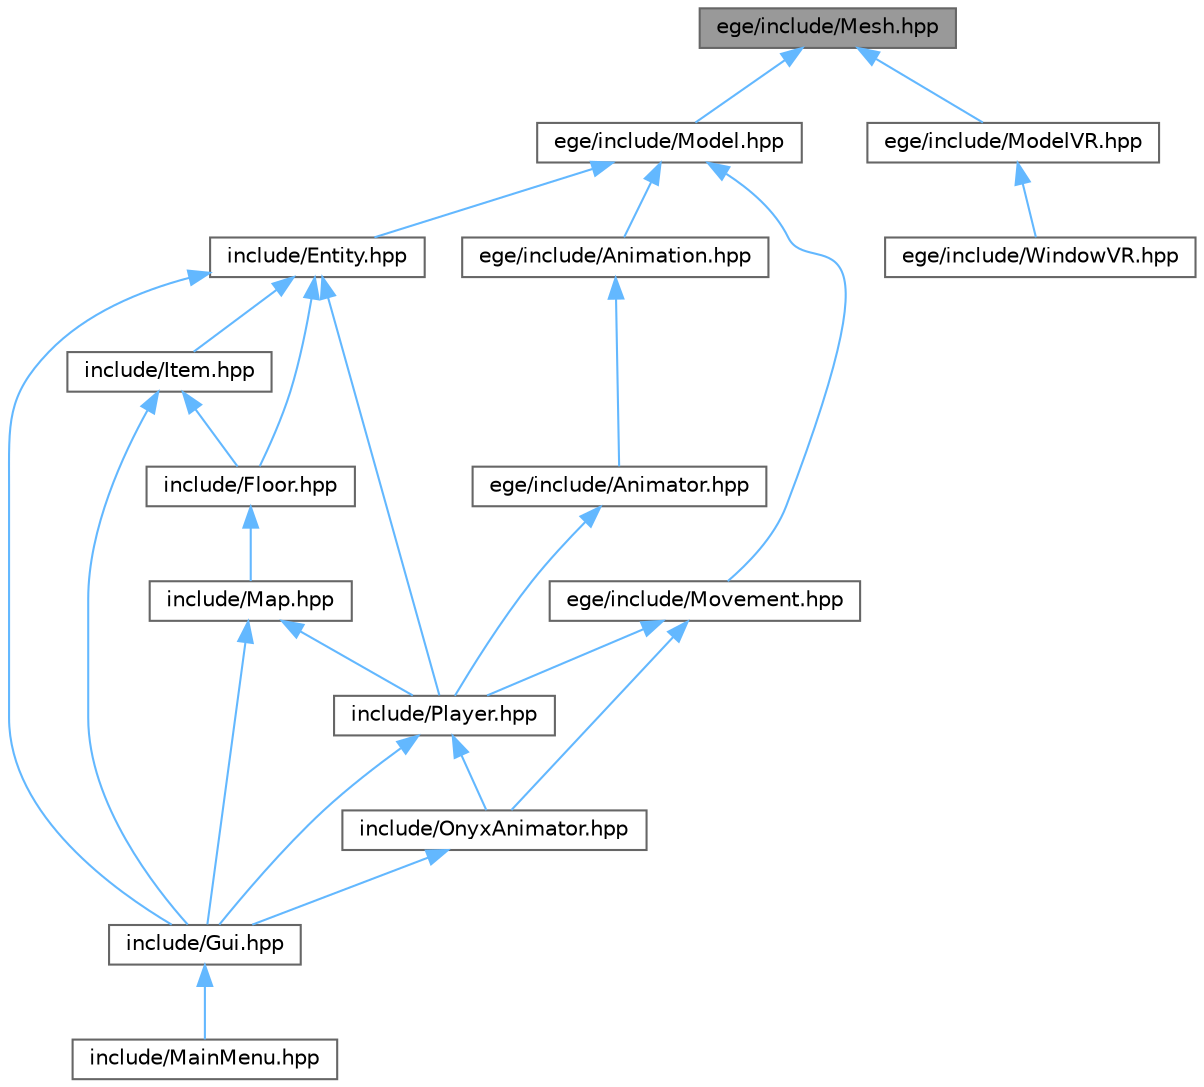 digraph "ege/include/Mesh.hpp"
{
 // LATEX_PDF_SIZE
  bgcolor="transparent";
  edge [fontname=Helvetica,fontsize=10,labelfontname=Helvetica,labelfontsize=10];
  node [fontname=Helvetica,fontsize=10,shape=box,height=0.2,width=0.4];
  Node1 [id="Node000001",label="ege/include/Mesh.hpp",height=0.2,width=0.4,color="gray40", fillcolor="grey60", style="filled", fontcolor="black",tooltip="File containing the Mesh class and its related functions."];
  Node1 -> Node2 [id="edge1_Node000001_Node000002",dir="back",color="steelblue1",style="solid",tooltip=" "];
  Node2 [id="Node000002",label="ege/include/Model.hpp",height=0.2,width=0.4,color="grey40", fillcolor="white", style="filled",URL="$Model_8hpp.html",tooltip="File containing the Model class and its related functions."];
  Node2 -> Node3 [id="edge2_Node000002_Node000003",dir="back",color="steelblue1",style="solid",tooltip=" "];
  Node3 [id="Node000003",label="ege/include/Animation.hpp",height=0.2,width=0.4,color="grey40", fillcolor="white", style="filled",URL="$Animation_8hpp.html",tooltip=" "];
  Node3 -> Node4 [id="edge3_Node000003_Node000004",dir="back",color="steelblue1",style="solid",tooltip=" "];
  Node4 [id="Node000004",label="ege/include/Animator.hpp",height=0.2,width=0.4,color="grey40", fillcolor="white", style="filled",URL="$Animator_8hpp.html",tooltip=" "];
  Node4 -> Node5 [id="edge4_Node000004_Node000005",dir="back",color="steelblue1",style="solid",tooltip=" "];
  Node5 [id="Node000005",label="include/Player.hpp",height=0.2,width=0.4,color="grey40", fillcolor="white", style="filled",URL="$Player_8hpp.html",tooltip=" "];
  Node5 -> Node6 [id="edge5_Node000005_Node000006",dir="back",color="steelblue1",style="solid",tooltip=" "];
  Node6 [id="Node000006",label="include/Gui.hpp",height=0.2,width=0.4,color="grey40", fillcolor="white", style="filled",URL="$Gui_8hpp.html",tooltip="Contains the declaration of the Gui class."];
  Node6 -> Node7 [id="edge6_Node000006_Node000007",dir="back",color="steelblue1",style="solid",tooltip=" "];
  Node7 [id="Node000007",label="include/MainMenu.hpp",height=0.2,width=0.4,color="grey40", fillcolor="white", style="filled",URL="$MainMenu_8hpp.html",tooltip=" "];
  Node5 -> Node8 [id="edge7_Node000005_Node000008",dir="back",color="steelblue1",style="solid",tooltip=" "];
  Node8 [id="Node000008",label="include/OnyxAnimator.hpp",height=0.2,width=0.4,color="grey40", fillcolor="white", style="filled",URL="$OnyxAnimator_8hpp.html",tooltip=" "];
  Node8 -> Node6 [id="edge8_Node000008_Node000006",dir="back",color="steelblue1",style="solid",tooltip=" "];
  Node2 -> Node9 [id="edge9_Node000002_Node000009",dir="back",color="steelblue1",style="solid",tooltip=" "];
  Node9 [id="Node000009",label="ege/include/Movement.hpp",height=0.2,width=0.4,color="grey40", fillcolor="white", style="filled",URL="$Movement_8hpp.html",tooltip=" "];
  Node9 -> Node8 [id="edge10_Node000009_Node000008",dir="back",color="steelblue1",style="solid",tooltip=" "];
  Node9 -> Node5 [id="edge11_Node000009_Node000005",dir="back",color="steelblue1",style="solid",tooltip=" "];
  Node2 -> Node10 [id="edge12_Node000002_Node000010",dir="back",color="steelblue1",style="solid",tooltip=" "];
  Node10 [id="Node000010",label="include/Entity.hpp",height=0.2,width=0.4,color="grey40", fillcolor="white", style="filled",URL="$Entity_8hpp.html",tooltip=" "];
  Node10 -> Node11 [id="edge13_Node000010_Node000011",dir="back",color="steelblue1",style="solid",tooltip=" "];
  Node11 [id="Node000011",label="include/Floor.hpp",height=0.2,width=0.4,color="grey40", fillcolor="white", style="filled",URL="$Floor_8hpp.html",tooltip=" "];
  Node11 -> Node12 [id="edge14_Node000011_Node000012",dir="back",color="steelblue1",style="solid",tooltip=" "];
  Node12 [id="Node000012",label="include/Map.hpp",height=0.2,width=0.4,color="grey40", fillcolor="white", style="filled",URL="$Map_8hpp.html",tooltip=" "];
  Node12 -> Node6 [id="edge15_Node000012_Node000006",dir="back",color="steelblue1",style="solid",tooltip=" "];
  Node12 -> Node5 [id="edge16_Node000012_Node000005",dir="back",color="steelblue1",style="solid",tooltip=" "];
  Node10 -> Node6 [id="edge17_Node000010_Node000006",dir="back",color="steelblue1",style="solid",tooltip=" "];
  Node10 -> Node13 [id="edge18_Node000010_Node000013",dir="back",color="steelblue1",style="solid",tooltip=" "];
  Node13 [id="Node000013",label="include/Item.hpp",height=0.2,width=0.4,color="grey40", fillcolor="white", style="filled",URL="$include_2Item_8hpp.html",tooltip=" "];
  Node13 -> Node11 [id="edge19_Node000013_Node000011",dir="back",color="steelblue1",style="solid",tooltip=" "];
  Node13 -> Node6 [id="edge20_Node000013_Node000006",dir="back",color="steelblue1",style="solid",tooltip=" "];
  Node10 -> Node5 [id="edge21_Node000010_Node000005",dir="back",color="steelblue1",style="solid",tooltip=" "];
  Node1 -> Node14 [id="edge22_Node000001_Node000014",dir="back",color="steelblue1",style="solid",tooltip=" "];
  Node14 [id="Node000014",label="ege/include/ModelVR.hpp",height=0.2,width=0.4,color="grey40", fillcolor="white", style="filled",URL="$ModelVR_8hpp.html",tooltip="File containing the ModelVR class and its related functions."];
  Node14 -> Node15 [id="edge23_Node000014_Node000015",dir="back",color="steelblue1",style="solid",tooltip=" "];
  Node15 [id="Node000015",label="ege/include/WindowVR.hpp",height=0.2,width=0.4,color="grey40", fillcolor="white", style="filled",URL="$WindowVR_8hpp.html",tooltip=" "];
}

